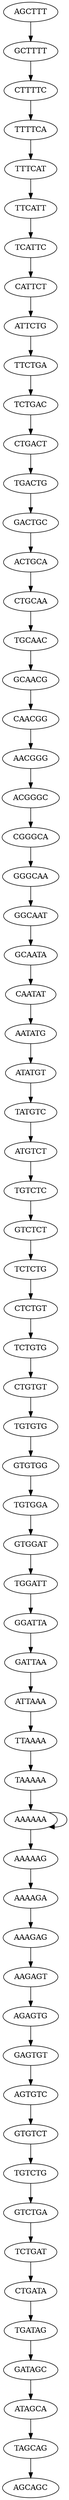 digraph G{
 ATTAAA->TTAAAA;
 TGTGTG->GTGTGG;
 CAATAT->AATATG;
 GTGTGG->TGTGGA;
 ATTCTG->TTCTGA;
 ACTGCA->CTGCAA;
 GGATTA->GATTAA;
 AGTGTC->GTGTCT;
 TCATTC->CATTCT;
 TCTGAC->CTGACT;
 CTCTGT->TCTGTG;
 AACGGG->ACGGGC;
 TTTTCA->TTTCAT;
 TATGTC->ATGTCT;
 TCTGTG->CTGTGT;
 CTGACT->TGACTG;
 TGGATT->GGATTA;
 TGATAG->GATAGC;
 TAGCAG->AGCAGC;
 CATTCT->ATTCTG;
 ATGTCT->TGTCTC;
 TTTCAT->TTCATT;
 AGCTTT->GCTTTT;
 GACTGC->ACTGCA;
 GTGGAT->TGGATT;
 GTGTCT->TGTCTG;
 GTCTGA->TCTGAT;
 TTCATT->TCATTC;
 TTAAAA->TAAAAA;
 TCTCTG->CTCTGT;
 GATAGC->ATAGCA;
 GGCAAT->GCAATA;
 AAAAGA->AAAGAG;
 TGACTG->GACTGC;
 ATAGCA->TAGCAG;
 GATTAA->ATTAAA;
 TGCAAC->GCAACG;
 CTTTTC->TTTTCA;
 CGGGCA->GGGCAA;
 CTGCAA->TGCAAC;
 GCAACG->CAACGG;
 AAGAGT->AGAGTG;
 AATATG->ATATGT;
 CTGTGT->TGTGTG;
 GGGCAA->GGCAAT;
 ACGGGC->CGGGCA;
 TCTGAT->CTGATA;
 CAACGG->AACGGG;
 AGAGTG->GAGTGT;
 GCTTTT->CTTTTC;
 GCAATA->CAATAT;
 AAAGAG->AAGAGT;
 GAGTGT->AGTGTC;
 CTGATA->TGATAG;
 GTCTCT->TCTCTG;
 AAAAAA->AAAAAA;
 AAAAAA->AAAAAG;
 TGTCTG->GTCTGA;
 TGTCTC->GTCTCT;
 AAAAAG->AAAAGA;
 TGTGGA->GTGGAT;
 ATATGT->TATGTC;
 TAAAAA->AAAAAA;
 TTCTGA->TCTGAC;
}